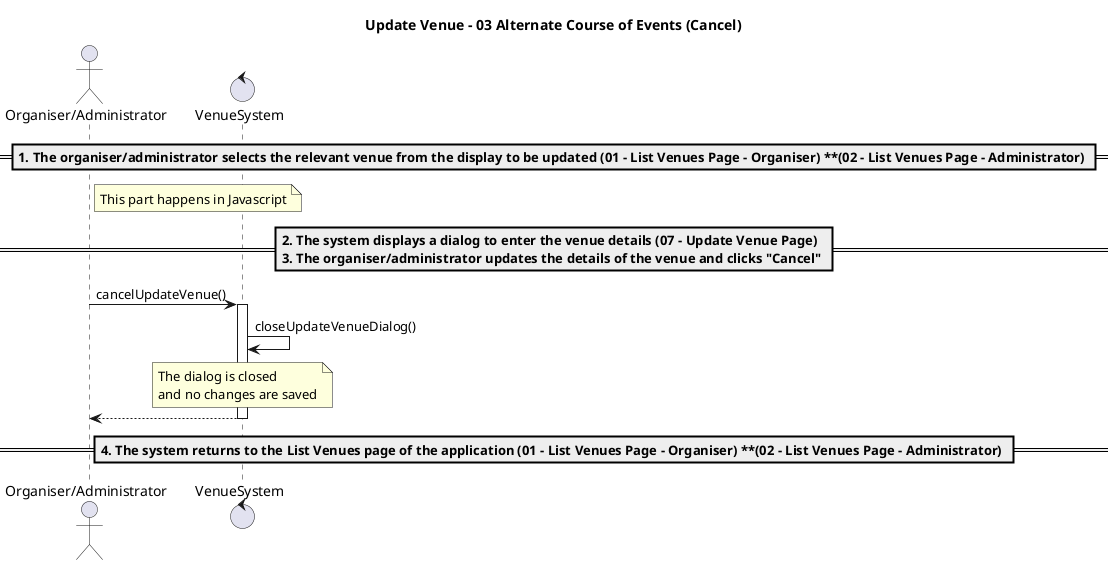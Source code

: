 @startuml
title Update Venue - 03 Alternate Course of Events (Cancel)

actor "Organiser/Administrator" as OA
control VenueSystem as System

== 1. The organiser/administrator selects the relevant venue from the display to be updated **(01 - List Venues Page - Organiser)** **(02 - List Venues Page - Administrator) ==
note right of OA: This part happens in Javascript

== 2. The system displays a dialog to enter the venue details **(07 - Update Venue Page)**\n3. The organiser/administrator updates the details of the venue and clicks "Cancel" ==

OA -> System: cancelUpdateVenue()
activate System

System -> System: closeUpdateVenueDialog()
note over System: The dialog is closed\nand no changes are saved

System --> OA
deactivate System

== 4. The system returns to the List Venues page of the application **(01 - List Venues Page - Organiser)** **(02 - List Venues Page - Administrator) ==
@enduml

